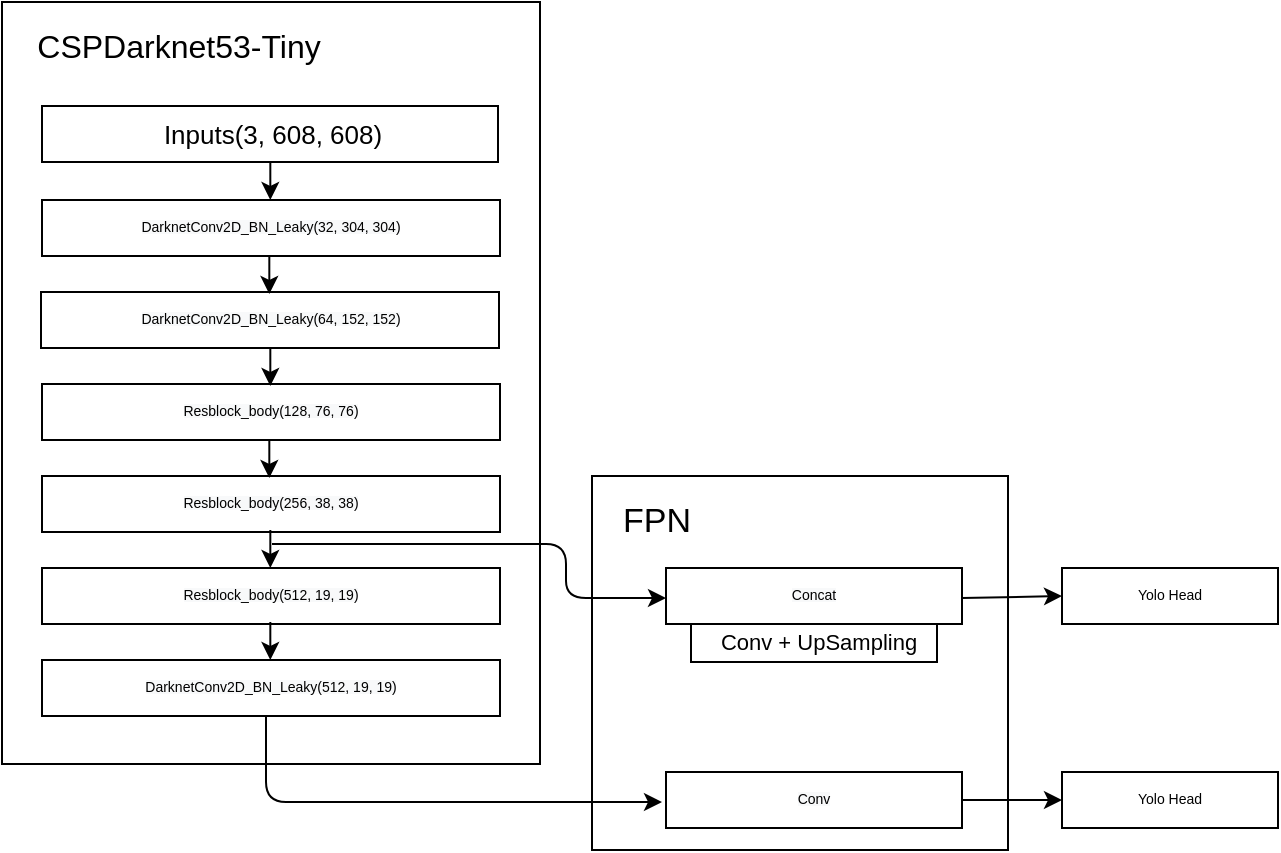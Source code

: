 <mxfile version="13.10.2" type="github">
  <diagram id="cRLO50lA3OWglE_8R_6-" name="Page-1">
    <mxGraphModel dx="934" dy="534" grid="0" gridSize="10" guides="1" tooltips="1" connect="1" arrows="1" fold="1" page="1" pageScale="1" pageWidth="827" pageHeight="1169" math="0" shadow="0">
      <root>
        <mxCell id="0" />
        <mxCell id="1" parent="0" />
        <mxCell id="IJ-YJMvuUSulistW9r8D-25" value="" style="rounded=0;whiteSpace=wrap;html=1;strokeWidth=1;fontSize=7;" vertex="1" parent="1">
          <mxGeometry x="408" y="405" width="208" height="187" as="geometry" />
        </mxCell>
        <mxCell id="IJ-YJMvuUSulistW9r8D-26" value="" style="rounded=0;whiteSpace=wrap;html=1;" vertex="1" parent="1">
          <mxGeometry x="113" y="168" width="269" height="381" as="geometry" />
        </mxCell>
        <mxCell id="IJ-YJMvuUSulistW9r8D-27" value="CSPDarknet53-Tiny" style="text;html=1;resizable=0;autosize=1;align=center;verticalAlign=middle;points=[];rounded=0;strokeWidth=5;perimeterSpacing=6;fontStyle=0;fontSize=16;" vertex="1" parent="1">
          <mxGeometry x="124" y="178" width="154" height="23" as="geometry" />
        </mxCell>
        <mxCell id="IJ-YJMvuUSulistW9r8D-28" value="" style="rounded=0;whiteSpace=wrap;html=1;strokeWidth=1;fontSize=16;" vertex="1" parent="1">
          <mxGeometry x="133" y="220" width="228" height="28" as="geometry" />
        </mxCell>
        <mxCell id="IJ-YJMvuUSulistW9r8D-29" value="&lt;font style=&quot;font-size: 13px;&quot;&gt;Inputs(3, 608, 608)&lt;/font&gt;" style="text;html=1;resizable=0;autosize=1;align=center;verticalAlign=middle;points=[];fillColor=none;strokeColor=none;rounded=0;fontSize=13;" vertex="1" parent="1">
          <mxGeometry x="187" y="224" width="121" height="20" as="geometry" />
        </mxCell>
        <mxCell id="IJ-YJMvuUSulistW9r8D-30" value="&lt;span style=&quot;color: rgb(0, 0, 0); font-family: helvetica; font-style: normal; font-weight: 400; letter-spacing: normal; text-align: center; text-indent: 0px; text-transform: none; word-spacing: 0px; background-color: rgb(248, 249, 250); display: inline; float: none; font-size: 7px;&quot;&gt;&lt;font style=&quot;font-size: 7px;&quot;&gt;DarknetConv2D_BN_Leaky(32, 304, 304)&lt;/font&gt;&lt;/span&gt;" style="rounded=0;whiteSpace=wrap;html=1;strokeWidth=1;fontSize=7;" vertex="1" parent="1">
          <mxGeometry x="133" y="267" width="229" height="28" as="geometry" />
        </mxCell>
        <mxCell id="IJ-YJMvuUSulistW9r8D-31" value="&lt;span style=&quot;color: rgb(0 , 0 , 0) ; font-family: &amp;#34;helvetica&amp;#34; ; font-style: normal ; font-weight: 400 ; letter-spacing: normal ; text-align: center ; text-indent: 0px ; text-transform: none ; word-spacing: 0px ; background-color: rgb(248 , 249 , 250) ; display: inline ; float: none ; font-size: 7px&quot;&gt;&lt;font style=&quot;font-size: 7px&quot;&gt;DarknetConv2D_BN_Leaky(64, 152, 152)&lt;/font&gt;&lt;/span&gt;" style="rounded=0;whiteSpace=wrap;html=1;strokeWidth=1;fontSize=7;" vertex="1" parent="1">
          <mxGeometry x="132.5" y="313" width="229" height="28" as="geometry" />
        </mxCell>
        <mxCell id="IJ-YJMvuUSulistW9r8D-32" value="" style="endArrow=classic;html=1;fontSize=7;" edge="1" parent="1">
          <mxGeometry width="50" height="50" relative="1" as="geometry">
            <mxPoint x="245" y="525" as="sourcePoint" />
            <mxPoint x="443" y="568" as="targetPoint" />
            <Array as="points">
              <mxPoint x="245" y="568" />
            </Array>
          </mxGeometry>
        </mxCell>
        <mxCell id="IJ-YJMvuUSulistW9r8D-33" value="" style="endArrow=classic;html=1;fontSize=7;" edge="1" parent="1">
          <mxGeometry width="50" height="50" relative="1" as="geometry">
            <mxPoint x="247.16" y="248.0" as="sourcePoint" />
            <mxPoint x="247.16" y="267" as="targetPoint" />
          </mxGeometry>
        </mxCell>
        <mxCell id="IJ-YJMvuUSulistW9r8D-34" value="" style="endArrow=classic;html=1;fontSize=7;" edge="1" parent="1">
          <mxGeometry width="50" height="50" relative="1" as="geometry">
            <mxPoint x="246.66" y="295" as="sourcePoint" />
            <mxPoint x="246.66" y="314" as="targetPoint" />
          </mxGeometry>
        </mxCell>
        <mxCell id="IJ-YJMvuUSulistW9r8D-35" value="&lt;span style=&quot;color: rgb(0 , 0 , 0) ; font-family: &amp;#34;helvetica&amp;#34; ; font-style: normal ; font-weight: 400 ; letter-spacing: normal ; text-align: center ; text-indent: 0px ; text-transform: none ; word-spacing: 0px ; background-color: rgb(248 , 249 , 250) ; display: inline ; float: none ; font-size: 7px&quot;&gt;&lt;font style=&quot;font-size: 7px&quot;&gt;Resblock_body(128, 76, 76)&lt;/font&gt;&lt;/span&gt;" style="rounded=0;whiteSpace=wrap;html=1;strokeWidth=1;fontSize=7;" vertex="1" parent="1">
          <mxGeometry x="133" y="359" width="229" height="28" as="geometry" />
        </mxCell>
        <mxCell id="IJ-YJMvuUSulistW9r8D-36" value="" style="endArrow=classic;html=1;fontSize=7;" edge="1" parent="1">
          <mxGeometry width="50" height="50" relative="1" as="geometry">
            <mxPoint x="247.16" y="341" as="sourcePoint" />
            <mxPoint x="247.16" y="360" as="targetPoint" />
          </mxGeometry>
        </mxCell>
        <mxCell id="IJ-YJMvuUSulistW9r8D-37" value="&lt;span style=&quot;color: rgb(0 , 0 , 0) ; font-family: &amp;#34;helvetica&amp;#34; ; font-style: normal ; font-weight: 400 ; letter-spacing: normal ; text-align: center ; text-indent: 0px ; text-transform: none ; word-spacing: 0px ; background-color: rgb(248 , 249 , 250) ; display: inline ; float: none ; font-size: 7px&quot;&gt;&lt;font style=&quot;font-size: 7px&quot;&gt;Resblock_body(256, 38, 38)&lt;/font&gt;&lt;/span&gt;" style="rounded=0;whiteSpace=wrap;html=1;strokeWidth=1;fontSize=7;" vertex="1" parent="1">
          <mxGeometry x="133" y="405" width="229" height="28" as="geometry" />
        </mxCell>
        <mxCell id="IJ-YJMvuUSulistW9r8D-38" value="&lt;span style=&quot;color: rgb(0 , 0 , 0) ; font-family: &amp;#34;helvetica&amp;#34; ; font-style: normal ; font-weight: 400 ; letter-spacing: normal ; text-align: center ; text-indent: 0px ; text-transform: none ; word-spacing: 0px ; background-color: rgb(248 , 249 , 250) ; display: inline ; float: none ; font-size: 7px&quot;&gt;&lt;font style=&quot;font-size: 7px&quot;&gt;Resblock_body(512, 19, 19)&lt;/font&gt;&lt;/span&gt;" style="rounded=0;whiteSpace=wrap;html=1;strokeWidth=1;fontSize=7;" vertex="1" parent="1">
          <mxGeometry x="133" y="451" width="229" height="28" as="geometry" />
        </mxCell>
        <mxCell id="IJ-YJMvuUSulistW9r8D-39" value="" style="endArrow=classic;html=1;fontSize=7;" edge="1" parent="1">
          <mxGeometry width="50" height="50" relative="1" as="geometry">
            <mxPoint x="246.66" y="387.0" as="sourcePoint" />
            <mxPoint x="246.66" y="406" as="targetPoint" />
          </mxGeometry>
        </mxCell>
        <mxCell id="IJ-YJMvuUSulistW9r8D-40" value="" style="endArrow=classic;html=1;fontSize=7;" edge="1" parent="1">
          <mxGeometry width="50" height="50" relative="1" as="geometry">
            <mxPoint x="247.16" y="432.0" as="sourcePoint" />
            <mxPoint x="247.16" y="451" as="targetPoint" />
          </mxGeometry>
        </mxCell>
        <mxCell id="IJ-YJMvuUSulistW9r8D-41" value="&lt;span style=&quot;color: rgb(0 , 0 , 0) ; font-family: &amp;#34;helvetica&amp;#34; ; font-style: normal ; font-weight: 400 ; letter-spacing: normal ; text-align: center ; text-indent: 0px ; text-transform: none ; word-spacing: 0px ; background-color: rgb(248 , 249 , 250) ; display: inline ; float: none ; font-size: 7px&quot;&gt;&lt;font style=&quot;font-size: 7px&quot;&gt;DarknetConv2D_BN_Leaky(512, 19, 19)&lt;/font&gt;&lt;/span&gt;" style="rounded=0;whiteSpace=wrap;html=1;strokeWidth=1;fontSize=7;" vertex="1" parent="1">
          <mxGeometry x="133" y="497" width="229" height="28" as="geometry" />
        </mxCell>
        <mxCell id="IJ-YJMvuUSulistW9r8D-42" value="" style="endArrow=classic;html=1;fontSize=7;" edge="1" parent="1">
          <mxGeometry width="50" height="50" relative="1" as="geometry">
            <mxPoint x="247.16" y="478.0" as="sourcePoint" />
            <mxPoint x="247.16" y="497" as="targetPoint" />
          </mxGeometry>
        </mxCell>
        <mxCell id="IJ-YJMvuUSulistW9r8D-43" value="" style="endArrow=classic;html=1;fontSize=7;entryX=0;entryY=0.536;entryDx=0;entryDy=0;entryPerimeter=0;" edge="1" parent="1" target="IJ-YJMvuUSulistW9r8D-45">
          <mxGeometry width="50" height="50" relative="1" as="geometry">
            <mxPoint x="248" y="439" as="sourcePoint" />
            <mxPoint x="440" y="466" as="targetPoint" />
            <Array as="points">
              <mxPoint x="395" y="439" />
              <mxPoint x="395" y="466" />
            </Array>
          </mxGeometry>
        </mxCell>
        <mxCell id="IJ-YJMvuUSulistW9r8D-44" value="&lt;span style=&quot;color: rgb(0 , 0 , 0) ; font-family: &amp;#34;helvetica&amp;#34; ; font-style: normal ; font-weight: 400 ; letter-spacing: normal ; text-align: center ; text-indent: 0px ; text-transform: none ; word-spacing: 0px ; background-color: rgb(248 , 249 , 250) ; display: inline ; float: none ; font-size: 7px&quot;&gt;&lt;font style=&quot;font-size: 7px&quot;&gt;Conv&lt;/font&gt;&lt;/span&gt;" style="rounded=0;whiteSpace=wrap;html=1;strokeWidth=1;fontSize=7;" vertex="1" parent="1">
          <mxGeometry x="445" y="553" width="148" height="28" as="geometry" />
        </mxCell>
        <mxCell id="IJ-YJMvuUSulistW9r8D-45" value="&lt;span style=&quot;color: rgb(0 , 0 , 0) ; font-family: &amp;#34;helvetica&amp;#34; ; font-style: normal ; font-weight: 400 ; letter-spacing: normal ; text-align: center ; text-indent: 0px ; text-transform: none ; word-spacing: 0px ; background-color: rgb(248 , 249 , 250) ; display: inline ; float: none ; font-size: 7px&quot;&gt;&lt;font style=&quot;font-size: 7px&quot;&gt;Concat&lt;/font&gt;&lt;/span&gt;" style="rounded=0;whiteSpace=wrap;html=1;strokeWidth=1;fontSize=7;" vertex="1" parent="1">
          <mxGeometry x="445" y="451" width="148" height="28" as="geometry" />
        </mxCell>
        <mxCell id="IJ-YJMvuUSulistW9r8D-46" value="" style="rounded=0;whiteSpace=wrap;html=1;strokeWidth=1;fontSize=7;" vertex="1" parent="1">
          <mxGeometry x="457.5" y="479" width="123" height="19" as="geometry" />
        </mxCell>
        <mxCell id="IJ-YJMvuUSulistW9r8D-47" value="&lt;font style=&quot;font-size: 11px&quot;&gt;Conv + UpSampling&lt;/font&gt;" style="text;html=1;resizable=0;autosize=1;align=center;verticalAlign=middle;points=[];fillColor=none;strokeColor=none;rounded=0;fontSize=7;" vertex="1" parent="1">
          <mxGeometry x="460.5" y="481.5" width="120" height="12" as="geometry" />
        </mxCell>
        <mxCell id="IJ-YJMvuUSulistW9r8D-49" value="" style="endArrow=classic;html=1;fontSize=7;entryX=0;entryY=0.5;entryDx=0;entryDy=0;" edge="1" parent="1" target="IJ-YJMvuUSulistW9r8D-51">
          <mxGeometry width="50" height="50" relative="1" as="geometry">
            <mxPoint x="593" y="466" as="sourcePoint" />
            <mxPoint x="632" y="466" as="targetPoint" />
          </mxGeometry>
        </mxCell>
        <mxCell id="IJ-YJMvuUSulistW9r8D-50" value="" style="endArrow=classic;html=1;fontSize=7;entryX=0;entryY=0.5;entryDx=0;entryDy=0;" edge="1" parent="1" target="IJ-YJMvuUSulistW9r8D-52">
          <mxGeometry width="50" height="50" relative="1" as="geometry">
            <mxPoint x="593" y="567" as="sourcePoint" />
            <mxPoint x="632" y="567" as="targetPoint" />
          </mxGeometry>
        </mxCell>
        <mxCell id="IJ-YJMvuUSulistW9r8D-51" value="&lt;font face=&quot;helvetica&quot;&gt;Yolo Head&lt;/font&gt;" style="rounded=0;whiteSpace=wrap;html=1;strokeWidth=1;fontSize=7;" vertex="1" parent="1">
          <mxGeometry x="643" y="451" width="108" height="28" as="geometry" />
        </mxCell>
        <mxCell id="IJ-YJMvuUSulistW9r8D-52" value="&lt;span style=&quot;font-family: &amp;#34;helvetica&amp;#34;&quot;&gt;Yolo Head&lt;/span&gt;" style="rounded=0;whiteSpace=wrap;html=1;strokeWidth=1;fontSize=7;" vertex="1" parent="1">
          <mxGeometry x="643" y="553" width="108" height="28" as="geometry" />
        </mxCell>
        <mxCell id="IJ-YJMvuUSulistW9r8D-53" value="&lt;font style=&quot;font-size: 17px&quot;&gt;FPN&lt;/font&gt;" style="text;html=1;resizable=0;autosize=1;align=center;verticalAlign=middle;points=[];fillColor=none;strokeColor=none;rounded=0;fontSize=7;" vertex="1" parent="1">
          <mxGeometry x="418.5" y="421" width="42" height="14" as="geometry" />
        </mxCell>
      </root>
    </mxGraphModel>
  </diagram>
</mxfile>
